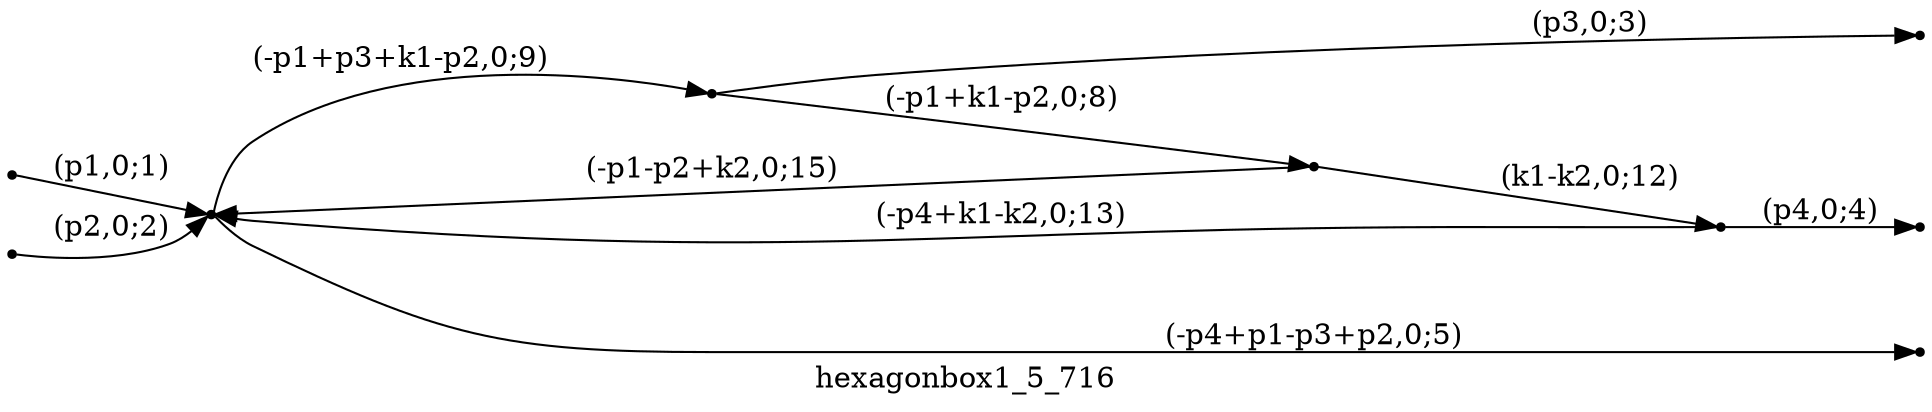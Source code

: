 digraph hexagonbox1_5_716 {
  label="hexagonbox1_5_716";
  rankdir="LR";
  subgraph edges {
    -1 -> 4 [label="(p1,0;1)"];
    -2 -> 4 [label="(p2,0;2)"];
    1 -> -3 [label="(p3,0;3)"];
    2 -> -4 [label="(p4,0;4)"];
    4 -> -5 [label="(-p4+p1-p3+p2,0;5)"];
    1 -> 3 [label="(-p1+k1-p2,0;8)"];
    4 -> 1 [label="(-p1+p3+k1-p2,0;9)"];
    3 -> 2 [label="(k1-k2,0;12)"];
    2 -> 4 [label="(-p4+k1-k2,0;13)"];
    3 -> 4 [label="(-p1-p2+k2,0;15)"];
  }
  subgraph incoming { rank="source"; -1; -2; }
  subgraph outgoing { rank="sink"; -3; -4; -5; }
-5 [shape=point];
-4 [shape=point];
-3 [shape=point];
-2 [shape=point];
-1 [shape=point];
1 [shape=point];
2 [shape=point];
3 [shape=point];
4 [shape=point];
}

